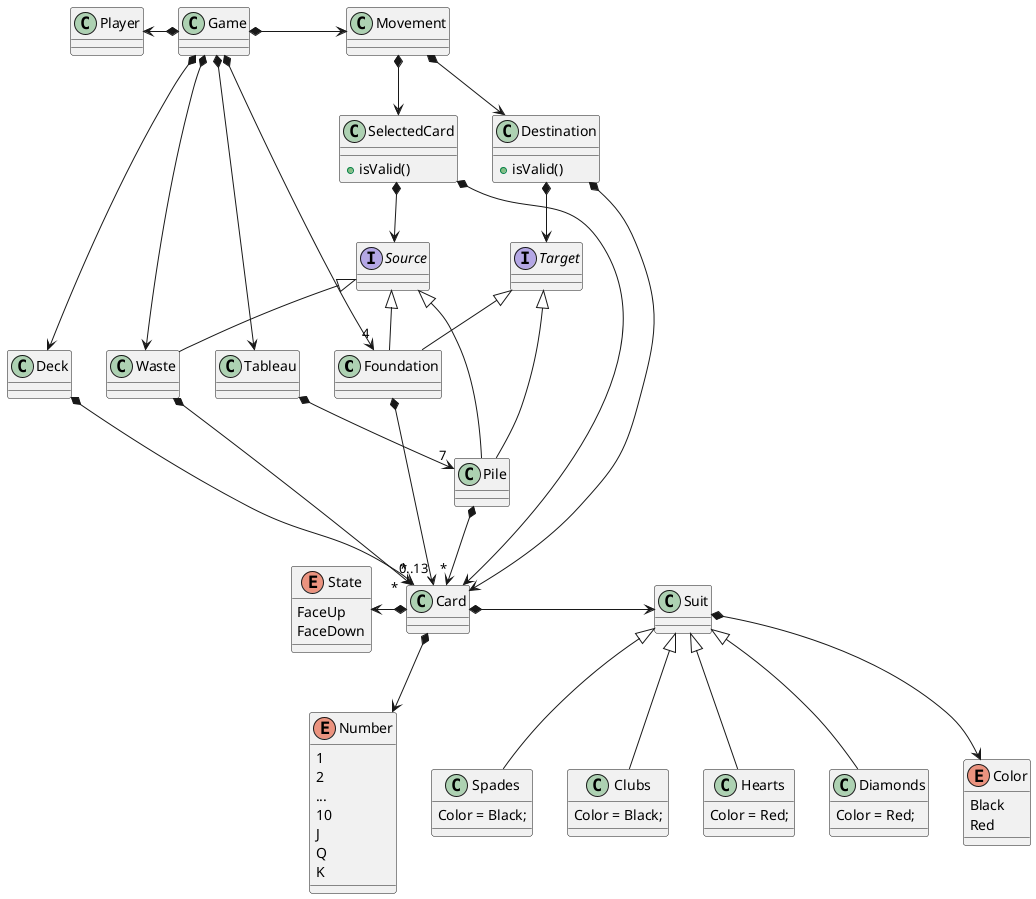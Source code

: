 @startuml Domain Model

together {
    class Foundation
    class Waste
    class Deck
    class Tableau
}

together {
    class SelectedCard
    class Destination
}

Game *-left-> Player
Game *--> Tableau
Game *--> "4" Foundation
Game *--> Deck
Game *--> Waste
Game *-right-> Movement

Movement *--> SelectedCard
Movement *--> Destination

SelectedCard *--> Source
SelectedCard *--> Card

Destination *--> Target
Destination *--> Card

together {
    interface Source {
    }
    interface Target {
    }
}




Foundation -up-|> Source
Pile -up-|> Source
Waste -up-|> Source

Foundation -up-|> Target
Pile -up-|> Target


Foundation *--> "0..13" Card
Tableau *--> "7" Pile
Pile *-->"*" Card
Deck *-->"*" Card
Waste *-->"*" Card

Card *--> Number
Card *-right-> Suit
Card *-left-> State

enum State {
    FaceUp
    FaceDown
}


enum Number{
    1
    2
    ...
    10
    J
    Q
    K
}

enum Color {
    Black
    Red   
}

Suit *--> Color

class Spades{
    Color = Black;
}

class Clubs{
    Color = Black;
}

class Hearts{
    Color = Red;
}

class Diamonds{
    Color = Red;
}

Suit <|-- Spades
Suit <|-- Hearts
Suit <|-- Diamonds
Suit <|-- Clubs

class SelectedCard {
    +isValid()
}

class Destination {
    +isValid()
}

@enduml

